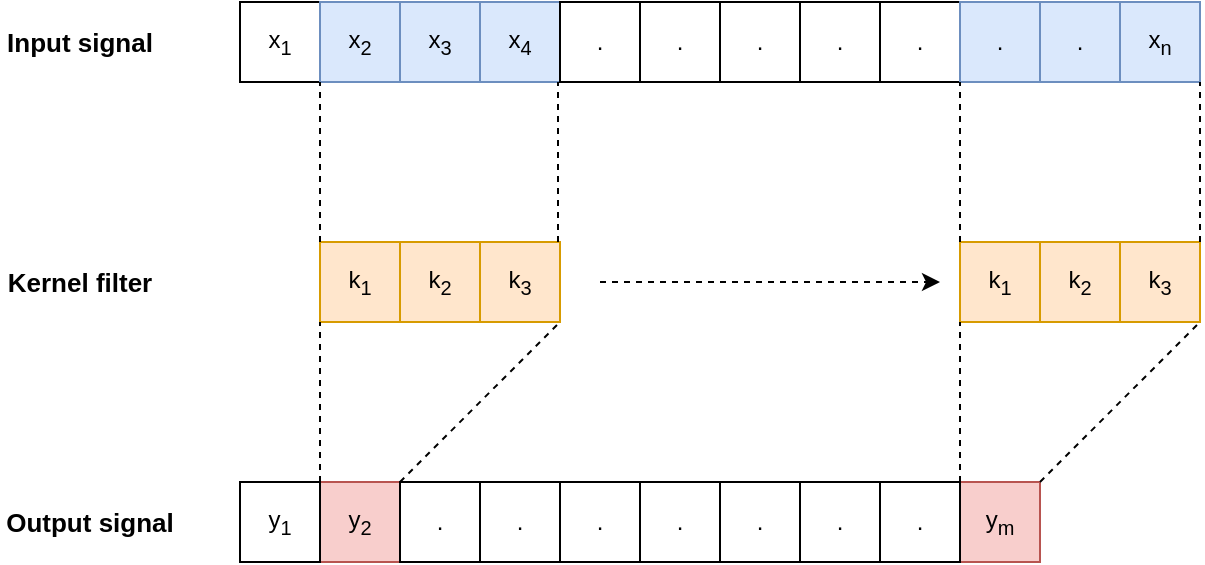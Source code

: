 <mxfile version="18.0.6" type="device"><diagram id="FvwHZh9JM1N_8OlVKe4T" name="Seite-1"><mxGraphModel dx="763" dy="597" grid="1" gridSize="10" guides="1" tooltips="1" connect="1" arrows="1" fold="1" page="1" pageScale="1" pageWidth="827" pageHeight="1169" math="0" shadow="0"><root><mxCell id="0"/><mxCell id="1" parent="0"/><mxCell id="ry3zK_b1W2M4pXo-p4cQ-1" value="x&lt;sub&gt;1&lt;/sub&gt;" style="whiteSpace=wrap;html=1;aspect=fixed;" parent="1" vertex="1"><mxGeometry x="160" y="200" width="40" height="40" as="geometry"/></mxCell><mxCell id="ry3zK_b1W2M4pXo-p4cQ-2" value="x&lt;sub&gt;2&lt;/sub&gt;" style="whiteSpace=wrap;html=1;aspect=fixed;fillColor=#dae8fc;strokeColor=#6c8ebf;" parent="1" vertex="1"><mxGeometry x="200" y="200" width="40" height="40" as="geometry"/></mxCell><mxCell id="ry3zK_b1W2M4pXo-p4cQ-3" value="x&lt;sub&gt;3&lt;/sub&gt;" style="whiteSpace=wrap;html=1;aspect=fixed;fillColor=#dae8fc;strokeColor=#6c8ebf;" parent="1" vertex="1"><mxGeometry x="240" y="200" width="40" height="40" as="geometry"/></mxCell><mxCell id="ry3zK_b1W2M4pXo-p4cQ-4" value="x&lt;sub&gt;4&lt;/sub&gt;" style="whiteSpace=wrap;html=1;aspect=fixed;fillColor=#dae8fc;strokeColor=#6c8ebf;" parent="1" vertex="1"><mxGeometry x="280" y="200" width="40" height="40" as="geometry"/></mxCell><mxCell id="ry3zK_b1W2M4pXo-p4cQ-5" value="." style="whiteSpace=wrap;html=1;aspect=fixed;" parent="1" vertex="1"><mxGeometry x="320" y="200" width="40" height="40" as="geometry"/></mxCell><mxCell id="ry3zK_b1W2M4pXo-p4cQ-6" value="." style="whiteSpace=wrap;html=1;aspect=fixed;" parent="1" vertex="1"><mxGeometry x="360" y="200" width="40" height="40" as="geometry"/></mxCell><mxCell id="ry3zK_b1W2M4pXo-p4cQ-7" value="." style="whiteSpace=wrap;html=1;aspect=fixed;" parent="1" vertex="1"><mxGeometry x="400" y="200" width="40" height="40" as="geometry"/></mxCell><mxCell id="ry3zK_b1W2M4pXo-p4cQ-8" value="." style="whiteSpace=wrap;html=1;aspect=fixed;" parent="1" vertex="1"><mxGeometry x="440" y="200" width="40" height="40" as="geometry"/></mxCell><mxCell id="ry3zK_b1W2M4pXo-p4cQ-9" value="." style="whiteSpace=wrap;html=1;aspect=fixed;" parent="1" vertex="1"><mxGeometry x="480" y="200" width="40" height="40" as="geometry"/></mxCell><mxCell id="ry3zK_b1W2M4pXo-p4cQ-10" value="." style="whiteSpace=wrap;html=1;aspect=fixed;fillColor=#dae8fc;strokeColor=#6c8ebf;" parent="1" vertex="1"><mxGeometry x="520" y="200" width="40" height="40" as="geometry"/></mxCell><mxCell id="ry3zK_b1W2M4pXo-p4cQ-11" value="." style="whiteSpace=wrap;html=1;aspect=fixed;fillColor=#dae8fc;strokeColor=#6c8ebf;" parent="1" vertex="1"><mxGeometry x="560" y="200" width="40" height="40" as="geometry"/></mxCell><mxCell id="ry3zK_b1W2M4pXo-p4cQ-12" value="x&lt;sub&gt;n&lt;/sub&gt;" style="whiteSpace=wrap;html=1;aspect=fixed;fillColor=#dae8fc;strokeColor=#6c8ebf;" parent="1" vertex="1"><mxGeometry x="600" y="200" width="40" height="40" as="geometry"/></mxCell><mxCell id="ry3zK_b1W2M4pXo-p4cQ-13" value="Input signal" style="text;html=1;strokeColor=none;fillColor=none;align=center;verticalAlign=middle;whiteSpace=wrap;rounded=0;fontStyle=1;fontSize=13;" parent="1" vertex="1"><mxGeometry x="40" y="205" width="80" height="30" as="geometry"/></mxCell><mxCell id="ry3zK_b1W2M4pXo-p4cQ-14" value="k&lt;sub&gt;1&lt;/sub&gt;" style="whiteSpace=wrap;html=1;aspect=fixed;fillColor=#ffe6cc;strokeColor=#d79b00;" parent="1" vertex="1"><mxGeometry x="200" y="320" width="40" height="40" as="geometry"/></mxCell><mxCell id="ry3zK_b1W2M4pXo-p4cQ-15" value="k&lt;sub&gt;2&lt;/sub&gt;" style="whiteSpace=wrap;html=1;aspect=fixed;fillColor=#ffe6cc;strokeColor=#d79b00;" parent="1" vertex="1"><mxGeometry x="240" y="320" width="40" height="40" as="geometry"/></mxCell><mxCell id="ry3zK_b1W2M4pXo-p4cQ-16" value="k&lt;sub&gt;3&lt;/sub&gt;" style="whiteSpace=wrap;html=1;aspect=fixed;fillColor=#ffe6cc;strokeColor=#d79b00;" parent="1" vertex="1"><mxGeometry x="280" y="320" width="40" height="40" as="geometry"/></mxCell><mxCell id="ry3zK_b1W2M4pXo-p4cQ-17" value="y&lt;sub&gt;2&lt;/sub&gt;" style="whiteSpace=wrap;html=1;aspect=fixed;fillColor=#f8cecc;strokeColor=#b85450;" parent="1" vertex="1"><mxGeometry x="200" y="440" width="40" height="40" as="geometry"/></mxCell><mxCell id="ry3zK_b1W2M4pXo-p4cQ-19" value="Kernel filter" style="text;html=1;strokeColor=none;fillColor=none;align=center;verticalAlign=middle;whiteSpace=wrap;rounded=0;fontStyle=1;fontSize=13;" parent="1" vertex="1"><mxGeometry x="40" y="325" width="80" height="30" as="geometry"/></mxCell><mxCell id="ry3zK_b1W2M4pXo-p4cQ-21" value="Output signal" style="text;html=1;strokeColor=none;fillColor=none;align=center;verticalAlign=middle;whiteSpace=wrap;rounded=0;fontStyle=1;fontSize=13;" parent="1" vertex="1"><mxGeometry x="40" y="445" width="90" height="30" as="geometry"/></mxCell><mxCell id="ry3zK_b1W2M4pXo-p4cQ-22" value="." style="whiteSpace=wrap;html=1;aspect=fixed;" parent="1" vertex="1"><mxGeometry x="240" y="440" width="40" height="40" as="geometry"/></mxCell><mxCell id="ry3zK_b1W2M4pXo-p4cQ-23" value="." style="whiteSpace=wrap;html=1;aspect=fixed;" parent="1" vertex="1"><mxGeometry x="280" y="440" width="40" height="40" as="geometry"/></mxCell><mxCell id="ry3zK_b1W2M4pXo-p4cQ-24" value="." style="whiteSpace=wrap;html=1;aspect=fixed;" parent="1" vertex="1"><mxGeometry x="320" y="440" width="40" height="40" as="geometry"/></mxCell><mxCell id="ry3zK_b1W2M4pXo-p4cQ-25" value="." style="whiteSpace=wrap;html=1;aspect=fixed;" parent="1" vertex="1"><mxGeometry x="360" y="440" width="40" height="40" as="geometry"/></mxCell><mxCell id="ry3zK_b1W2M4pXo-p4cQ-26" value="." style="whiteSpace=wrap;html=1;aspect=fixed;" parent="1" vertex="1"><mxGeometry x="400" y="440" width="40" height="40" as="geometry"/></mxCell><mxCell id="ry3zK_b1W2M4pXo-p4cQ-27" value="" style="endArrow=none;dashed=1;html=1;rounded=0;entryX=0;entryY=1;entryDx=0;entryDy=0;exitX=0;exitY=0;exitDx=0;exitDy=0;" parent="1" source="ry3zK_b1W2M4pXo-p4cQ-14" target="ry3zK_b1W2M4pXo-p4cQ-2" edge="1"><mxGeometry width="50" height="50" relative="1" as="geometry"><mxPoint x="280" y="460" as="sourcePoint"/><mxPoint x="330" y="410" as="targetPoint"/></mxGeometry></mxCell><mxCell id="ry3zK_b1W2M4pXo-p4cQ-28" value="" style="endArrow=none;dashed=1;html=1;rounded=0;entryX=0;entryY=1;entryDx=0;entryDy=0;exitX=0;exitY=0;exitDx=0;exitDy=0;" parent="1" edge="1"><mxGeometry width="50" height="50" relative="1" as="geometry"><mxPoint x="319" y="320" as="sourcePoint"/><mxPoint x="319" y="240" as="targetPoint"/></mxGeometry></mxCell><mxCell id="ry3zK_b1W2M4pXo-p4cQ-29" value="" style="endArrow=none;dashed=1;html=1;rounded=0;entryX=0;entryY=1;entryDx=0;entryDy=0;exitX=0;exitY=0;exitDx=0;exitDy=0;" parent="1" source="ry3zK_b1W2M4pXo-p4cQ-17" edge="1"><mxGeometry width="50" height="50" relative="1" as="geometry"><mxPoint x="200" y="440" as="sourcePoint"/><mxPoint x="200" y="360" as="targetPoint"/></mxGeometry></mxCell><mxCell id="ry3zK_b1W2M4pXo-p4cQ-30" value="" style="endArrow=none;dashed=1;html=1;rounded=0;exitX=0;exitY=0;exitDx=0;exitDy=0;" parent="1" source="ry3zK_b1W2M4pXo-p4cQ-22" edge="1"><mxGeometry width="50" height="50" relative="1" as="geometry"><mxPoint x="360" y="445" as="sourcePoint"/><mxPoint x="320" y="360" as="targetPoint"/></mxGeometry></mxCell><mxCell id="ry3zK_b1W2M4pXo-p4cQ-31" value="" style="shape=image;verticalLabelPosition=bottom;labelBackgroundColor=default;verticalAlign=top;aspect=fixed;imageAspect=0;image=https://upload.wikimedia.org/wikipedia/commons/thumb/e/e7/Greek_uc_sigma.svg/1200px-Greek_uc_sigma.svg.png;" parent="1" vertex="1"><mxGeometry x="205" y="410" width="30" height="30" as="geometry"/></mxCell><mxCell id="ry3zK_b1W2M4pXo-p4cQ-32" value="" style="endArrow=classic;html=1;rounded=0;dashed=1;" parent="1" edge="1"><mxGeometry width="50" height="50" relative="1" as="geometry"><mxPoint x="340" y="340" as="sourcePoint"/><mxPoint x="510" y="340" as="targetPoint"/></mxGeometry></mxCell><mxCell id="ry3zK_b1W2M4pXo-p4cQ-33" value="y&lt;sub&gt;1&lt;/sub&gt;" style="whiteSpace=wrap;html=1;aspect=fixed;" parent="1" vertex="1"><mxGeometry x="160" y="440" width="40" height="40" as="geometry"/></mxCell><mxCell id="ry3zK_b1W2M4pXo-p4cQ-34" value="." style="whiteSpace=wrap;html=1;aspect=fixed;" parent="1" vertex="1"><mxGeometry x="440" y="440" width="40" height="40" as="geometry"/></mxCell><mxCell id="ry3zK_b1W2M4pXo-p4cQ-35" value="y&lt;sub&gt;m&lt;/sub&gt;" style="whiteSpace=wrap;html=1;aspect=fixed;fillColor=#f8cecc;strokeColor=#b85450;" parent="1" vertex="1"><mxGeometry x="520" y="440" width="40" height="40" as="geometry"/></mxCell><mxCell id="ry3zK_b1W2M4pXo-p4cQ-38" value="k&lt;sub&gt;1&lt;/sub&gt;" style="whiteSpace=wrap;html=1;aspect=fixed;fillColor=#ffe6cc;strokeColor=#d79b00;" parent="1" vertex="1"><mxGeometry x="520" y="320" width="40" height="40" as="geometry"/></mxCell><mxCell id="ry3zK_b1W2M4pXo-p4cQ-39" value="k&lt;sub&gt;2&lt;/sub&gt;" style="whiteSpace=wrap;html=1;aspect=fixed;fillColor=#ffe6cc;strokeColor=#d79b00;" parent="1" vertex="1"><mxGeometry x="560" y="320" width="40" height="40" as="geometry"/></mxCell><mxCell id="ry3zK_b1W2M4pXo-p4cQ-40" value="k&lt;sub&gt;3&lt;/sub&gt;" style="whiteSpace=wrap;html=1;aspect=fixed;fillColor=#ffe6cc;strokeColor=#d79b00;" parent="1" vertex="1"><mxGeometry x="600" y="320" width="40" height="40" as="geometry"/></mxCell><mxCell id="ry3zK_b1W2M4pXo-p4cQ-41" value="" style="endArrow=none;dashed=1;html=1;rounded=0;entryX=0;entryY=1;entryDx=0;entryDy=0;" parent="1" target="ry3zK_b1W2M4pXo-p4cQ-10" edge="1"><mxGeometry width="50" height="50" relative="1" as="geometry"><mxPoint x="520" y="320" as="sourcePoint"/><mxPoint x="520" y="245" as="targetPoint"/></mxGeometry></mxCell><mxCell id="ry3zK_b1W2M4pXo-p4cQ-42" value="" style="endArrow=none;dashed=1;html=1;rounded=0;entryX=1;entryY=1;entryDx=0;entryDy=0;" parent="1" target="ry3zK_b1W2M4pXo-p4cQ-12" edge="1"><mxGeometry width="50" height="50" relative="1" as="geometry"><mxPoint x="640" y="320" as="sourcePoint"/><mxPoint x="639" y="245" as="targetPoint"/></mxGeometry></mxCell><mxCell id="ry3zK_b1W2M4pXo-p4cQ-43" value="" style="endArrow=none;dashed=1;html=1;rounded=0;entryX=0;entryY=1;entryDx=0;entryDy=0;exitX=0;exitY=0;exitDx=0;exitDy=0;" parent="1" source="ry3zK_b1W2M4pXo-p4cQ-35" target="ry3zK_b1W2M4pXo-p4cQ-38" edge="1"><mxGeometry width="50" height="50" relative="1" as="geometry"><mxPoint x="520" y="440" as="sourcePoint"/><mxPoint x="520" y="365" as="targetPoint"/></mxGeometry></mxCell><mxCell id="ry3zK_b1W2M4pXo-p4cQ-44" value="" style="endArrow=none;dashed=1;html=1;rounded=0;entryX=1;entryY=1;entryDx=0;entryDy=0;exitX=1;exitY=0;exitDx=0;exitDy=0;" parent="1" source="ry3zK_b1W2M4pXo-p4cQ-35" target="ry3zK_b1W2M4pXo-p4cQ-40" edge="1"><mxGeometry width="50" height="50" relative="1" as="geometry"><mxPoint x="530" y="450" as="sourcePoint"/><mxPoint x="530" y="370" as="targetPoint"/></mxGeometry></mxCell><mxCell id="ry3zK_b1W2M4pXo-p4cQ-46" value="." style="whiteSpace=wrap;html=1;aspect=fixed;" parent="1" vertex="1"><mxGeometry x="480" y="440" width="40" height="40" as="geometry"/></mxCell><mxCell id="YlrY4qho-7Vhl1MdwlYK-1" value="" style="shape=image;verticalLabelPosition=bottom;labelBackgroundColor=default;verticalAlign=top;aspect=fixed;imageAspect=0;image=https://upload.wikimedia.org/wikipedia/commons/thumb/e/e7/Greek_uc_sigma.svg/1200px-Greek_uc_sigma.svg.png;" vertex="1" parent="1"><mxGeometry x="525" y="410" width="30" height="30" as="geometry"/></mxCell></root></mxGraphModel></diagram></mxfile>